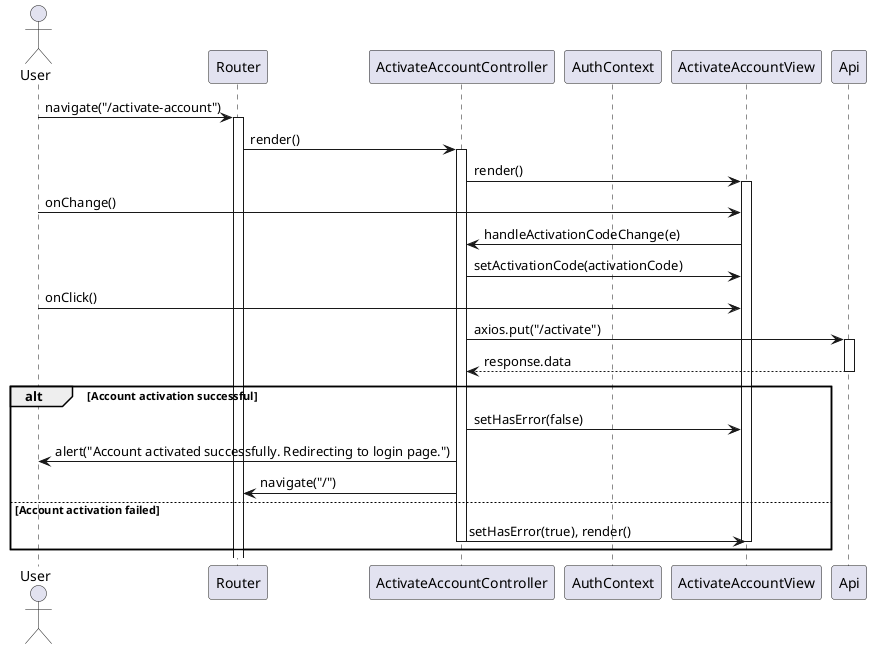 @startuml activate_account_sequence_diagram

actor User
participant "Router" as Router
participant ActivateAccountController
participant AuthContext
participant ActivateAccountView
participant Api

User -> Router: navigate("/activate-account")
activate Router
Router -> ActivateAccountController: render()
activate ActivateAccountController

ActivateAccountController -> ActivateAccountView: render()
activate ActivateAccountView
User -> ActivateAccountView: onChange()
ActivateAccountView -> ActivateAccountController: handleActivationCodeChange(e)
ActivateAccountController -> ActivateAccountView: setActivationCode(activationCode)

User -> ActivateAccountView: onClick()
ActivateAccountController -> Api: axios.put("/activate")
activate Api
Api --> ActivateAccountController: response.data
deactivate Api


alt Account activation successful
    ActivateAccountController -> ActivateAccountView: setHasError(false)
    ActivateAccountController -> User: alert("Account activated successfully. Redirecting to login page.")
    ActivateAccountController -> Router: navigate("/")
else Account activation failed
    ActivateAccountController -> ActivateAccountView: setHasError(true), render()
    deactivate ActivateAccountController
    deactivate ActivateAccountView
end

@enduml
